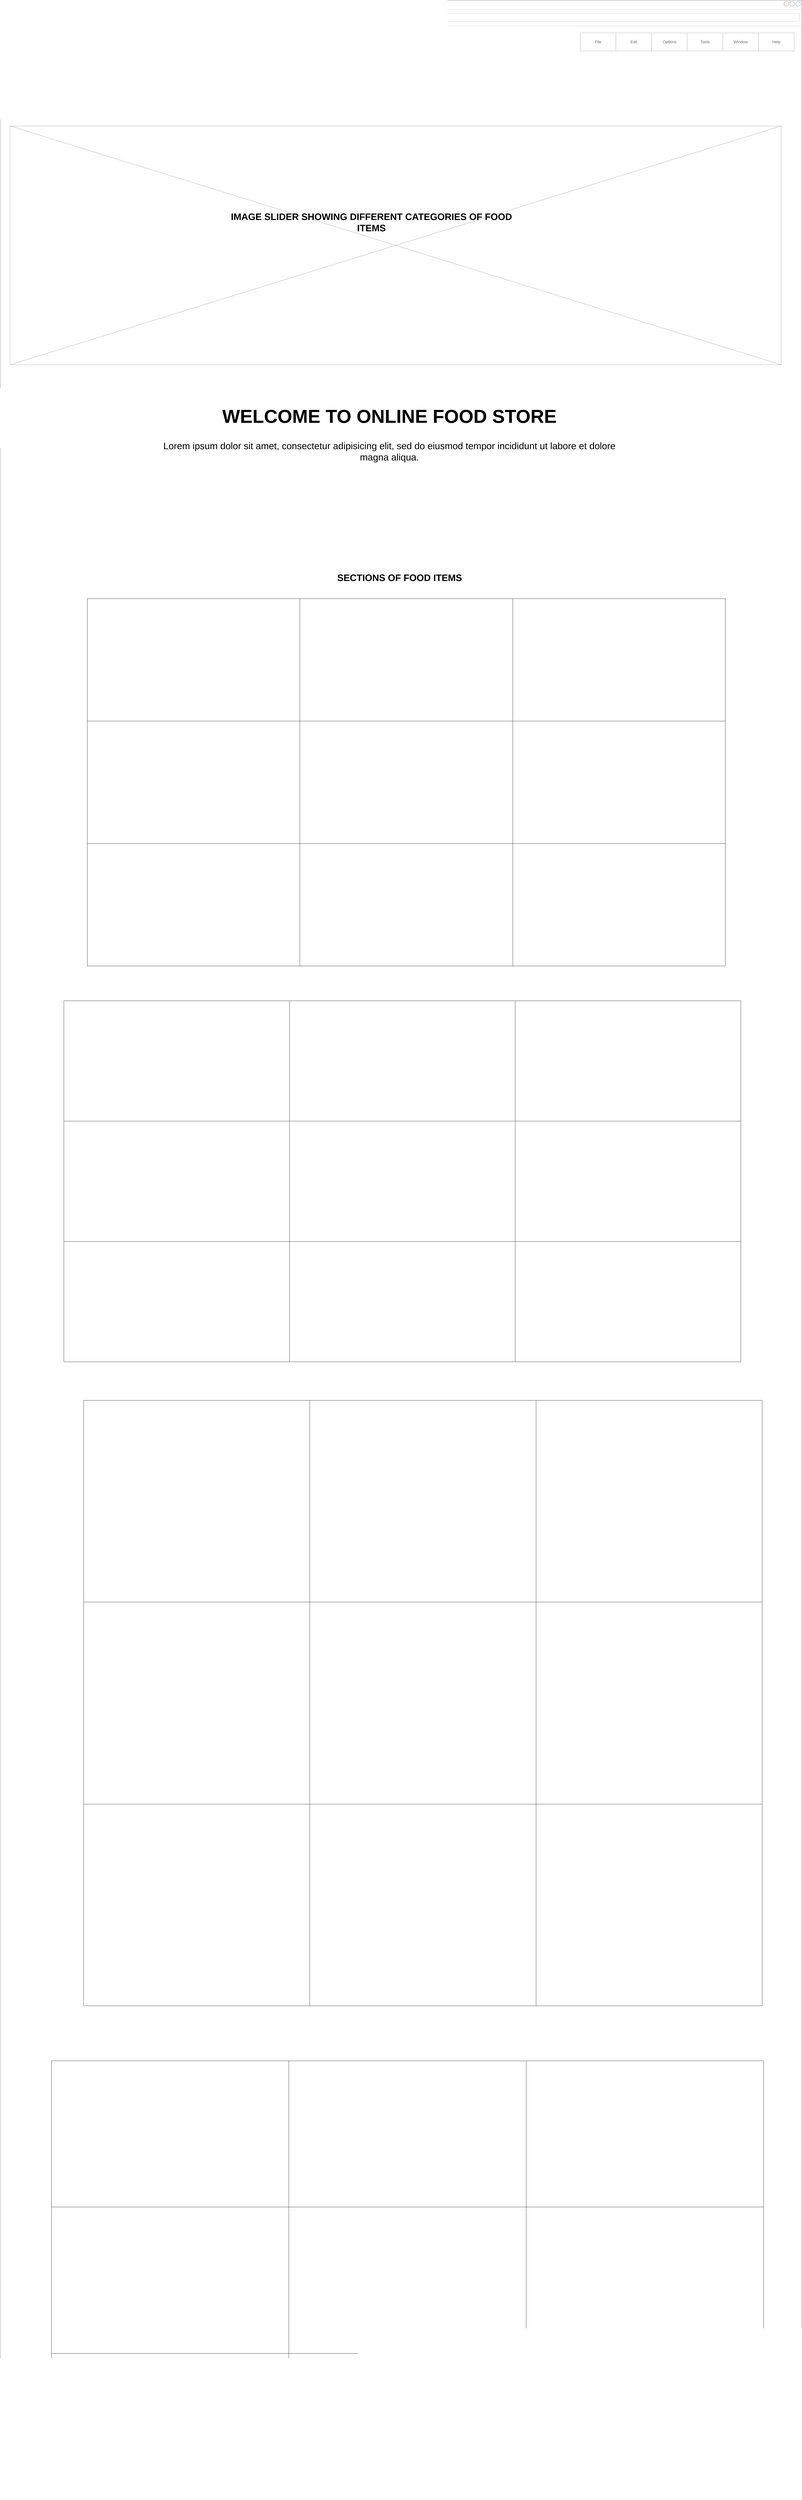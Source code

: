 <mxfile version="13.6.5" type="github">
  <diagram id="YSU_OaaCwWKr7Xxg0x77" name="Page-1">
    <mxGraphModel dx="5683" dy="3900" grid="0" gridSize="10" guides="1" tooltips="1" connect="1" arrows="1" fold="1" page="0" pageScale="1" pageWidth="827" pageHeight="1169" math="0" shadow="0">
      <root>
        <mxCell id="0" />
        <mxCell id="1" parent="0" />
        <mxCell id="57gc0RbECpZAlQh10Z24-1" value="" style="strokeWidth=1;shadow=0;dashed=0;align=center;html=1;shape=mxgraph.mockup.containers.browserWindow;rSize=0;strokeColor=#666666;strokeColor2=#008cff;strokeColor3=#c4c4c4;mainText=,;recursiveResize=0;fontSize=24;" vertex="1" parent="1">
          <mxGeometry x="-2436" y="-2210" width="3413" height="10612" as="geometry" />
        </mxCell>
        <mxCell id="57gc0RbECpZAlQh10Z24-2" value="Page 1" style="strokeWidth=1;shadow=0;dashed=0;align=center;html=1;shape=mxgraph.mockup.containers.anchor;fontSize=17;fontColor=#666666;align=left;" vertex="1" parent="57gc0RbECpZAlQh10Z24-1">
          <mxGeometry x="60" y="12" width="110" height="26" as="geometry" />
        </mxCell>
        <mxCell id="57gc0RbECpZAlQh10Z24-3" value="https://www.draw.io" style="strokeWidth=1;shadow=0;dashed=0;align=center;html=1;shape=mxgraph.mockup.containers.anchor;rSize=0;fontSize=17;fontColor=#666666;align=left;" vertex="1" parent="57gc0RbECpZAlQh10Z24-1">
          <mxGeometry x="130" y="60" width="250" height="26" as="geometry" />
        </mxCell>
        <mxCell id="57gc0RbECpZAlQh10Z24-11" value="" style="verticalLabelPosition=bottom;shadow=0;dashed=0;align=center;html=1;verticalAlign=top;strokeWidth=1;shape=mxgraph.mockup.graphics.simpleIcon;strokeColor=#999999;fontSize=24;" vertex="1" parent="57gc0RbECpZAlQh10Z24-1">
          <mxGeometry x="22" y="128" width="416" height="337" as="geometry" />
        </mxCell>
        <mxCell id="57gc0RbECpZAlQh10Z24-12" value="" style="verticalLabelPosition=bottom;shadow=0;dashed=0;align=center;html=1;verticalAlign=top;strokeWidth=1;shape=mxgraph.mockup.graphics.pieChart;strokeColor=#008cff;parts=10,20,35;partColors=#e0e0e0,#d0d0d0,#c0c0c0,#b0b0b0,#a0a0a0;strokeWidth=2;fontSize=24;" vertex="1" parent="57gc0RbECpZAlQh10Z24-1">
          <mxGeometry x="121" y="196.5" width="200" height="200" as="geometry" />
        </mxCell>
        <mxCell id="57gc0RbECpZAlQh10Z24-14" value="Logo" style="text;html=1;strokeColor=none;fillColor=none;align=center;verticalAlign=middle;whiteSpace=wrap;rounded=0;fontSize=30;" vertex="1" parent="57gc0RbECpZAlQh10Z24-1">
          <mxGeometry x="111.5" y="210.5" width="237" height="186" as="geometry" />
        </mxCell>
        <mxCell id="57gc0RbECpZAlQh10Z24-4" value="" style="strokeWidth=1;shadow=0;dashed=0;align=center;html=1;shape=mxgraph.mockup.forms.rrect;rSize=0;strokeColor=#999999;fontSize=24;" vertex="1" parent="57gc0RbECpZAlQh10Z24-1">
          <mxGeometry x="2470" y="139" width="911" height="77" as="geometry" />
        </mxCell>
        <mxCell id="57gc0RbECpZAlQh10Z24-5" value="File" style="strokeColor=inherit;fillColor=inherit;gradientColor=inherit;strokeWidth=1;shadow=0;dashed=0;align=center;html=1;shape=mxgraph.mockup.forms.rrect;rSize=0;fontSize=17;fontColor=#666666;" vertex="1" parent="57gc0RbECpZAlQh10Z24-4">
          <mxGeometry width="151.833" height="77" as="geometry" />
        </mxCell>
        <mxCell id="57gc0RbECpZAlQh10Z24-6" value="Edit" style="strokeColor=inherit;fillColor=inherit;gradientColor=inherit;strokeWidth=1;shadow=0;dashed=0;align=center;html=1;shape=mxgraph.mockup.forms.rrect;rSize=0;fontSize=17;fontColor=#666666;" vertex="1" parent="57gc0RbECpZAlQh10Z24-4">
          <mxGeometry x="151.833" width="151.833" height="77" as="geometry" />
        </mxCell>
        <mxCell id="57gc0RbECpZAlQh10Z24-7" value="Options" style="strokeColor=inherit;fillColor=inherit;gradientColor=inherit;strokeWidth=1;shadow=0;dashed=0;align=center;html=1;shape=mxgraph.mockup.forms.rrect;rSize=0;fontSize=17;fontColor=#666666;" vertex="1" parent="57gc0RbECpZAlQh10Z24-4">
          <mxGeometry x="303.667" width="151.833" height="77" as="geometry" />
        </mxCell>
        <mxCell id="57gc0RbECpZAlQh10Z24-8" value="Tools" style="strokeColor=inherit;fillColor=inherit;gradientColor=inherit;strokeWidth=1;shadow=0;dashed=0;align=center;html=1;shape=mxgraph.mockup.forms.rrect;rSize=0;fontSize=17;fontColor=#666666;" vertex="1" parent="57gc0RbECpZAlQh10Z24-4">
          <mxGeometry x="455.5" width="151.833" height="77" as="geometry" />
        </mxCell>
        <mxCell id="57gc0RbECpZAlQh10Z24-9" value="Window" style="strokeColor=inherit;fillColor=inherit;gradientColor=inherit;strokeWidth=1;shadow=0;dashed=0;align=center;html=1;shape=mxgraph.mockup.forms.rrect;rSize=0;fontSize=17;fontColor=#666666;" vertex="1" parent="57gc0RbECpZAlQh10Z24-4">
          <mxGeometry x="607.333" width="151.833" height="77" as="geometry" />
        </mxCell>
        <mxCell id="57gc0RbECpZAlQh10Z24-10" value="Help" style="strokeColor=inherit;fillColor=inherit;gradientColor=inherit;strokeWidth=1;shadow=0;dashed=0;align=center;html=1;shape=mxgraph.mockup.forms.rrect;rSize=0;fontSize=17;fontColor=#666666;" vertex="1" parent="57gc0RbECpZAlQh10Z24-4">
          <mxGeometry x="759.167" width="151.833" height="77" as="geometry" />
        </mxCell>
        <mxCell id="57gc0RbECpZAlQh10Z24-18" value="SECTIONS OF FOOD ITEMS" style="text;align=center;fontStyle=1;verticalAlign=middle;spacingLeft=3;spacingRight=3;strokeColor=none;rotatable=0;points=[[0,0.5],[1,0.5]];portConstraint=eastwest;fontSize=40;" vertex="1" parent="57gc0RbECpZAlQh10Z24-1">
          <mxGeometry x="563" y="2264" width="2276" height="376" as="geometry" />
        </mxCell>
        <mxCell id="57gc0RbECpZAlQh10Z24-19" value="&lt;h1&gt;WELCOME TO ONLINE FOOD STORE&lt;/h1&gt;&lt;p&gt;Lorem ipsum dolor sit amet, consectetur adipisicing elit, sed do eiusmod tempor incididunt ut labore et dolore magna aliqua.&lt;/p&gt;" style="text;html=1;strokeColor=none;fillColor=none;spacing=5;spacingTop=-20;whiteSpace=wrap;overflow=hidden;rounded=0;fontSize=40;align=center;" vertex="1" parent="57gc0RbECpZAlQh10Z24-1">
          <mxGeometry x="660" y="1679" width="1995" height="392" as="geometry" />
        </mxCell>
        <mxCell id="57gc0RbECpZAlQh10Z24-15" value="" style="verticalLabelPosition=bottom;shadow=0;dashed=0;align=center;html=1;verticalAlign=top;strokeWidth=1;shape=mxgraph.mockup.graphics.simpleIcon;strokeColor=#999999;fontSize=30;" vertex="1" parent="1">
          <mxGeometry x="-2394" y="-1675" width="3284" height="1016" as="geometry" />
        </mxCell>
        <mxCell id="57gc0RbECpZAlQh10Z24-17" value="IMAGE SLIDER SHOWING DIFFERENT CATEGORIES OF FOOD ITEMS" style="text;html=1;strokeColor=none;fillColor=none;align=center;verticalAlign=middle;whiteSpace=wrap;rounded=0;fontSize=40;fontStyle=1" vertex="1" parent="1">
          <mxGeometry x="-1457" y="-1508" width="1204" height="483" as="geometry" />
        </mxCell>
        <mxCell id="57gc0RbECpZAlQh10Z24-20" value="" style="shape=table;html=1;whiteSpace=wrap;startSize=0;container=1;collapsible=0;childLayout=tableLayout;fontSize=40;align=center;" vertex="1" parent="1">
          <mxGeometry x="-2065" y="336" width="2717" height="1563" as="geometry" />
        </mxCell>
        <mxCell id="57gc0RbECpZAlQh10Z24-21" value="" style="shape=partialRectangle;html=1;whiteSpace=wrap;collapsible=0;dropTarget=0;pointerEvents=0;fillColor=none;top=0;left=0;bottom=0;right=0;points=[[0,0.5],[1,0.5]];portConstraint=eastwest;" vertex="1" parent="57gc0RbECpZAlQh10Z24-20">
          <mxGeometry width="2717" height="521" as="geometry" />
        </mxCell>
        <mxCell id="57gc0RbECpZAlQh10Z24-22" value="" style="shape=partialRectangle;html=1;whiteSpace=wrap;connectable=0;fillColor=none;top=0;left=0;bottom=0;right=0;overflow=hidden;" vertex="1" parent="57gc0RbECpZAlQh10Z24-21">
          <mxGeometry width="905" height="521" as="geometry" />
        </mxCell>
        <mxCell id="57gc0RbECpZAlQh10Z24-23" value="" style="shape=partialRectangle;html=1;whiteSpace=wrap;connectable=0;fillColor=none;top=0;left=0;bottom=0;right=0;overflow=hidden;" vertex="1" parent="57gc0RbECpZAlQh10Z24-21">
          <mxGeometry x="905" width="907" height="521" as="geometry" />
        </mxCell>
        <mxCell id="57gc0RbECpZAlQh10Z24-24" value="" style="shape=partialRectangle;html=1;whiteSpace=wrap;connectable=0;fillColor=none;top=0;left=0;bottom=0;right=0;overflow=hidden;" vertex="1" parent="57gc0RbECpZAlQh10Z24-21">
          <mxGeometry x="1812" width="905" height="521" as="geometry" />
        </mxCell>
        <mxCell id="57gc0RbECpZAlQh10Z24-25" value="" style="shape=partialRectangle;html=1;whiteSpace=wrap;collapsible=0;dropTarget=0;pointerEvents=0;fillColor=none;top=0;left=0;bottom=0;right=0;points=[[0,0.5],[1,0.5]];portConstraint=eastwest;" vertex="1" parent="57gc0RbECpZAlQh10Z24-20">
          <mxGeometry y="521" width="2717" height="521" as="geometry" />
        </mxCell>
        <mxCell id="57gc0RbECpZAlQh10Z24-26" value="" style="shape=partialRectangle;html=1;whiteSpace=wrap;connectable=0;fillColor=none;top=0;left=0;bottom=0;right=0;overflow=hidden;" vertex="1" parent="57gc0RbECpZAlQh10Z24-25">
          <mxGeometry width="905" height="521" as="geometry" />
        </mxCell>
        <mxCell id="57gc0RbECpZAlQh10Z24-27" value="" style="shape=partialRectangle;html=1;whiteSpace=wrap;connectable=0;fillColor=none;top=0;left=0;bottom=0;right=0;overflow=hidden;" vertex="1" parent="57gc0RbECpZAlQh10Z24-25">
          <mxGeometry x="905" width="907" height="521" as="geometry" />
        </mxCell>
        <mxCell id="57gc0RbECpZAlQh10Z24-28" value="" style="shape=partialRectangle;html=1;whiteSpace=wrap;connectable=0;fillColor=none;top=0;left=0;bottom=0;right=0;overflow=hidden;" vertex="1" parent="57gc0RbECpZAlQh10Z24-25">
          <mxGeometry x="1812" width="905" height="521" as="geometry" />
        </mxCell>
        <mxCell id="57gc0RbECpZAlQh10Z24-29" value="" style="shape=partialRectangle;html=1;whiteSpace=wrap;collapsible=0;dropTarget=0;pointerEvents=0;fillColor=none;top=0;left=0;bottom=0;right=0;points=[[0,0.5],[1,0.5]];portConstraint=eastwest;" vertex="1" parent="57gc0RbECpZAlQh10Z24-20">
          <mxGeometry y="1042" width="2717" height="521" as="geometry" />
        </mxCell>
        <mxCell id="57gc0RbECpZAlQh10Z24-30" value="" style="shape=partialRectangle;html=1;whiteSpace=wrap;connectable=0;fillColor=none;top=0;left=0;bottom=0;right=0;overflow=hidden;" vertex="1" parent="57gc0RbECpZAlQh10Z24-29">
          <mxGeometry width="905" height="521" as="geometry" />
        </mxCell>
        <mxCell id="57gc0RbECpZAlQh10Z24-31" value="" style="shape=partialRectangle;html=1;whiteSpace=wrap;connectable=0;fillColor=none;top=0;left=0;bottom=0;right=0;overflow=hidden;" vertex="1" parent="57gc0RbECpZAlQh10Z24-29">
          <mxGeometry x="905" width="907" height="521" as="geometry" />
        </mxCell>
        <mxCell id="57gc0RbECpZAlQh10Z24-32" value="" style="shape=partialRectangle;html=1;whiteSpace=wrap;connectable=0;fillColor=none;top=0;left=0;bottom=0;right=0;overflow=hidden;" vertex="1" parent="57gc0RbECpZAlQh10Z24-29">
          <mxGeometry x="1812" width="905" height="521" as="geometry" />
        </mxCell>
        <mxCell id="57gc0RbECpZAlQh10Z24-33" value="" style="shape=table;html=1;whiteSpace=wrap;startSize=0;container=1;collapsible=0;childLayout=tableLayout;fontSize=40;align=center;" vertex="1" parent="1">
          <mxGeometry x="-2165" y="2047" width="2883" height="1536" as="geometry" />
        </mxCell>
        <mxCell id="57gc0RbECpZAlQh10Z24-34" value="" style="shape=partialRectangle;html=1;whiteSpace=wrap;collapsible=0;dropTarget=0;pointerEvents=0;fillColor=none;top=0;left=0;bottom=0;right=0;points=[[0,0.5],[1,0.5]];portConstraint=eastwest;" vertex="1" parent="57gc0RbECpZAlQh10Z24-33">
          <mxGeometry width="2883" height="512" as="geometry" />
        </mxCell>
        <mxCell id="57gc0RbECpZAlQh10Z24-35" value="" style="shape=partialRectangle;html=1;whiteSpace=wrap;connectable=0;fillColor=none;top=0;left=0;bottom=0;right=0;overflow=hidden;" vertex="1" parent="57gc0RbECpZAlQh10Z24-34">
          <mxGeometry width="961" height="512" as="geometry" />
        </mxCell>
        <mxCell id="57gc0RbECpZAlQh10Z24-36" value="" style="shape=partialRectangle;html=1;whiteSpace=wrap;connectable=0;fillColor=none;top=0;left=0;bottom=0;right=0;overflow=hidden;" vertex="1" parent="57gc0RbECpZAlQh10Z24-34">
          <mxGeometry x="961" width="961" height="512" as="geometry" />
        </mxCell>
        <mxCell id="57gc0RbECpZAlQh10Z24-37" value="" style="shape=partialRectangle;html=1;whiteSpace=wrap;connectable=0;fillColor=none;top=0;left=0;bottom=0;right=0;overflow=hidden;" vertex="1" parent="57gc0RbECpZAlQh10Z24-34">
          <mxGeometry x="1922" width="961" height="512" as="geometry" />
        </mxCell>
        <mxCell id="57gc0RbECpZAlQh10Z24-38" value="" style="shape=partialRectangle;html=1;whiteSpace=wrap;collapsible=0;dropTarget=0;pointerEvents=0;fillColor=none;top=0;left=0;bottom=0;right=0;points=[[0,0.5],[1,0.5]];portConstraint=eastwest;" vertex="1" parent="57gc0RbECpZAlQh10Z24-33">
          <mxGeometry y="512" width="2883" height="512" as="geometry" />
        </mxCell>
        <mxCell id="57gc0RbECpZAlQh10Z24-39" value="" style="shape=partialRectangle;html=1;whiteSpace=wrap;connectable=0;fillColor=none;top=0;left=0;bottom=0;right=0;overflow=hidden;" vertex="1" parent="57gc0RbECpZAlQh10Z24-38">
          <mxGeometry width="961" height="512" as="geometry" />
        </mxCell>
        <mxCell id="57gc0RbECpZAlQh10Z24-40" value="" style="shape=partialRectangle;html=1;whiteSpace=wrap;connectable=0;fillColor=none;top=0;left=0;bottom=0;right=0;overflow=hidden;" vertex="1" parent="57gc0RbECpZAlQh10Z24-38">
          <mxGeometry x="961" width="961" height="512" as="geometry" />
        </mxCell>
        <mxCell id="57gc0RbECpZAlQh10Z24-41" value="" style="shape=partialRectangle;html=1;whiteSpace=wrap;connectable=0;fillColor=none;top=0;left=0;bottom=0;right=0;overflow=hidden;" vertex="1" parent="57gc0RbECpZAlQh10Z24-38">
          <mxGeometry x="1922" width="961" height="512" as="geometry" />
        </mxCell>
        <mxCell id="57gc0RbECpZAlQh10Z24-42" value="" style="shape=partialRectangle;html=1;whiteSpace=wrap;collapsible=0;dropTarget=0;pointerEvents=0;fillColor=none;top=0;left=0;bottom=0;right=0;points=[[0,0.5],[1,0.5]];portConstraint=eastwest;" vertex="1" parent="57gc0RbECpZAlQh10Z24-33">
          <mxGeometry y="1024" width="2883" height="512" as="geometry" />
        </mxCell>
        <mxCell id="57gc0RbECpZAlQh10Z24-43" value="" style="shape=partialRectangle;html=1;whiteSpace=wrap;connectable=0;fillColor=none;top=0;left=0;bottom=0;right=0;overflow=hidden;" vertex="1" parent="57gc0RbECpZAlQh10Z24-42">
          <mxGeometry width="961" height="512" as="geometry" />
        </mxCell>
        <mxCell id="57gc0RbECpZAlQh10Z24-44" value="" style="shape=partialRectangle;html=1;whiteSpace=wrap;connectable=0;fillColor=none;top=0;left=0;bottom=0;right=0;overflow=hidden;" vertex="1" parent="57gc0RbECpZAlQh10Z24-42">
          <mxGeometry x="961" width="961" height="512" as="geometry" />
        </mxCell>
        <mxCell id="57gc0RbECpZAlQh10Z24-45" value="" style="shape=partialRectangle;html=1;whiteSpace=wrap;connectable=0;fillColor=none;top=0;left=0;bottom=0;right=0;overflow=hidden;" vertex="1" parent="57gc0RbECpZAlQh10Z24-42">
          <mxGeometry x="1922" width="961" height="512" as="geometry" />
        </mxCell>
        <mxCell id="57gc0RbECpZAlQh10Z24-47" value="" style="shape=table;html=1;whiteSpace=wrap;startSize=0;container=1;collapsible=0;childLayout=tableLayout;fontSize=40;align=center;" vertex="1" parent="1">
          <mxGeometry x="-2081" y="3747" width="2890" height="2576" as="geometry" />
        </mxCell>
        <mxCell id="57gc0RbECpZAlQh10Z24-48" value="" style="shape=partialRectangle;html=1;whiteSpace=wrap;collapsible=0;dropTarget=0;pointerEvents=0;fillColor=none;top=0;left=0;bottom=0;right=0;points=[[0,0.5],[1,0.5]];portConstraint=eastwest;" vertex="1" parent="57gc0RbECpZAlQh10Z24-47">
          <mxGeometry width="2890" height="858" as="geometry" />
        </mxCell>
        <mxCell id="57gc0RbECpZAlQh10Z24-49" value="" style="shape=partialRectangle;html=1;whiteSpace=wrap;connectable=0;fillColor=none;top=0;left=0;bottom=0;right=0;overflow=hidden;" vertex="1" parent="57gc0RbECpZAlQh10Z24-48">
          <mxGeometry width="963" height="858" as="geometry" />
        </mxCell>
        <mxCell id="57gc0RbECpZAlQh10Z24-50" value="" style="shape=partialRectangle;html=1;whiteSpace=wrap;connectable=0;fillColor=none;top=0;left=0;bottom=0;right=0;overflow=hidden;" vertex="1" parent="57gc0RbECpZAlQh10Z24-48">
          <mxGeometry x="963" width="964" height="858" as="geometry" />
        </mxCell>
        <mxCell id="57gc0RbECpZAlQh10Z24-51" value="" style="shape=partialRectangle;html=1;whiteSpace=wrap;connectable=0;fillColor=none;top=0;left=0;bottom=0;right=0;overflow=hidden;" vertex="1" parent="57gc0RbECpZAlQh10Z24-48">
          <mxGeometry x="1927" width="963" height="858" as="geometry" />
        </mxCell>
        <mxCell id="57gc0RbECpZAlQh10Z24-52" value="" style="shape=partialRectangle;html=1;whiteSpace=wrap;collapsible=0;dropTarget=0;pointerEvents=0;fillColor=none;top=0;left=0;bottom=0;right=0;points=[[0,0.5],[1,0.5]];portConstraint=eastwest;" vertex="1" parent="57gc0RbECpZAlQh10Z24-47">
          <mxGeometry y="858" width="2890" height="860" as="geometry" />
        </mxCell>
        <mxCell id="57gc0RbECpZAlQh10Z24-53" value="" style="shape=partialRectangle;html=1;whiteSpace=wrap;connectable=0;fillColor=none;top=0;left=0;bottom=0;right=0;overflow=hidden;" vertex="1" parent="57gc0RbECpZAlQh10Z24-52">
          <mxGeometry width="963" height="860" as="geometry" />
        </mxCell>
        <mxCell id="57gc0RbECpZAlQh10Z24-54" value="" style="shape=partialRectangle;html=1;whiteSpace=wrap;connectable=0;fillColor=none;top=0;left=0;bottom=0;right=0;overflow=hidden;" vertex="1" parent="57gc0RbECpZAlQh10Z24-52">
          <mxGeometry x="963" width="964" height="860" as="geometry" />
        </mxCell>
        <mxCell id="57gc0RbECpZAlQh10Z24-55" value="" style="shape=partialRectangle;html=1;whiteSpace=wrap;connectable=0;fillColor=none;top=0;left=0;bottom=0;right=0;overflow=hidden;" vertex="1" parent="57gc0RbECpZAlQh10Z24-52">
          <mxGeometry x="1927" width="963" height="860" as="geometry" />
        </mxCell>
        <mxCell id="57gc0RbECpZAlQh10Z24-56" value="" style="shape=partialRectangle;html=1;whiteSpace=wrap;collapsible=0;dropTarget=0;pointerEvents=0;fillColor=none;top=0;left=0;bottom=0;right=0;points=[[0,0.5],[1,0.5]];portConstraint=eastwest;" vertex="1" parent="57gc0RbECpZAlQh10Z24-47">
          <mxGeometry y="1718" width="2890" height="858" as="geometry" />
        </mxCell>
        <mxCell id="57gc0RbECpZAlQh10Z24-57" value="" style="shape=partialRectangle;html=1;whiteSpace=wrap;connectable=0;fillColor=none;top=0;left=0;bottom=0;right=0;overflow=hidden;" vertex="1" parent="57gc0RbECpZAlQh10Z24-56">
          <mxGeometry width="963" height="858" as="geometry" />
        </mxCell>
        <mxCell id="57gc0RbECpZAlQh10Z24-58" value="" style="shape=partialRectangle;html=1;whiteSpace=wrap;connectable=0;fillColor=none;top=0;left=0;bottom=0;right=0;overflow=hidden;" vertex="1" parent="57gc0RbECpZAlQh10Z24-56">
          <mxGeometry x="963" width="964" height="858" as="geometry" />
        </mxCell>
        <mxCell id="57gc0RbECpZAlQh10Z24-59" value="" style="shape=partialRectangle;html=1;whiteSpace=wrap;connectable=0;fillColor=none;top=0;left=0;bottom=0;right=0;overflow=hidden;" vertex="1" parent="57gc0RbECpZAlQh10Z24-56">
          <mxGeometry x="1927" width="963" height="858" as="geometry" />
        </mxCell>
        <mxCell id="57gc0RbECpZAlQh10Z24-60" value="" style="shape=table;html=1;whiteSpace=wrap;startSize=0;container=1;collapsible=0;childLayout=tableLayout;fontSize=40;align=center;" vertex="1" parent="1">
          <mxGeometry x="-2218" y="6557" width="3033" height="1867" as="geometry" />
        </mxCell>
        <mxCell id="57gc0RbECpZAlQh10Z24-61" value="" style="shape=partialRectangle;html=1;whiteSpace=wrap;collapsible=0;dropTarget=0;pointerEvents=0;fillColor=none;top=0;left=0;bottom=0;right=0;points=[[0,0.5],[1,0.5]];portConstraint=eastwest;" vertex="1" parent="57gc0RbECpZAlQh10Z24-60">
          <mxGeometry width="3033" height="622" as="geometry" />
        </mxCell>
        <mxCell id="57gc0RbECpZAlQh10Z24-62" value="" style="shape=partialRectangle;html=1;whiteSpace=wrap;connectable=0;fillColor=none;top=0;left=0;bottom=0;right=0;overflow=hidden;" vertex="1" parent="57gc0RbECpZAlQh10Z24-61">
          <mxGeometry width="1011" height="622" as="geometry" />
        </mxCell>
        <mxCell id="57gc0RbECpZAlQh10Z24-63" value="" style="shape=partialRectangle;html=1;whiteSpace=wrap;connectable=0;fillColor=none;top=0;left=0;bottom=0;right=0;overflow=hidden;" vertex="1" parent="57gc0RbECpZAlQh10Z24-61">
          <mxGeometry x="1011" width="1011" height="622" as="geometry" />
        </mxCell>
        <mxCell id="57gc0RbECpZAlQh10Z24-64" value="" style="shape=partialRectangle;html=1;whiteSpace=wrap;connectable=0;fillColor=none;top=0;left=0;bottom=0;right=0;overflow=hidden;" vertex="1" parent="57gc0RbECpZAlQh10Z24-61">
          <mxGeometry x="2022" width="1011" height="622" as="geometry" />
        </mxCell>
        <mxCell id="57gc0RbECpZAlQh10Z24-65" value="" style="shape=partialRectangle;html=1;whiteSpace=wrap;collapsible=0;dropTarget=0;pointerEvents=0;fillColor=none;top=0;left=0;bottom=0;right=0;points=[[0,0.5],[1,0.5]];portConstraint=eastwest;" vertex="1" parent="57gc0RbECpZAlQh10Z24-60">
          <mxGeometry y="622" width="3033" height="623" as="geometry" />
        </mxCell>
        <mxCell id="57gc0RbECpZAlQh10Z24-66" value="" style="shape=partialRectangle;html=1;whiteSpace=wrap;connectable=0;fillColor=none;top=0;left=0;bottom=0;right=0;overflow=hidden;" vertex="1" parent="57gc0RbECpZAlQh10Z24-65">
          <mxGeometry width="1011" height="623" as="geometry" />
        </mxCell>
        <mxCell id="57gc0RbECpZAlQh10Z24-67" value="" style="shape=partialRectangle;html=1;whiteSpace=wrap;connectable=0;fillColor=none;top=0;left=0;bottom=0;right=0;overflow=hidden;" vertex="1" parent="57gc0RbECpZAlQh10Z24-65">
          <mxGeometry x="1011" width="1011" height="623" as="geometry" />
        </mxCell>
        <mxCell id="57gc0RbECpZAlQh10Z24-68" value="" style="shape=partialRectangle;html=1;whiteSpace=wrap;connectable=0;fillColor=none;top=0;left=0;bottom=0;right=0;overflow=hidden;" vertex="1" parent="57gc0RbECpZAlQh10Z24-65">
          <mxGeometry x="2022" width="1011" height="623" as="geometry" />
        </mxCell>
        <mxCell id="57gc0RbECpZAlQh10Z24-69" value="" style="shape=partialRectangle;html=1;whiteSpace=wrap;collapsible=0;dropTarget=0;pointerEvents=0;fillColor=none;top=0;left=0;bottom=0;right=0;points=[[0,0.5],[1,0.5]];portConstraint=eastwest;" vertex="1" parent="57gc0RbECpZAlQh10Z24-60">
          <mxGeometry y="1245" width="3033" height="622" as="geometry" />
        </mxCell>
        <mxCell id="57gc0RbECpZAlQh10Z24-70" value="" style="shape=partialRectangle;html=1;whiteSpace=wrap;connectable=0;fillColor=none;top=0;left=0;bottom=0;right=0;overflow=hidden;" vertex="1" parent="57gc0RbECpZAlQh10Z24-69">
          <mxGeometry width="1011" height="622" as="geometry" />
        </mxCell>
        <mxCell id="57gc0RbECpZAlQh10Z24-71" value="" style="shape=partialRectangle;html=1;whiteSpace=wrap;connectable=0;fillColor=none;top=0;left=0;bottom=0;right=0;overflow=hidden;" vertex="1" parent="57gc0RbECpZAlQh10Z24-69">
          <mxGeometry x="1011" width="1011" height="622" as="geometry" />
        </mxCell>
        <mxCell id="57gc0RbECpZAlQh10Z24-72" value="" style="shape=partialRectangle;html=1;whiteSpace=wrap;connectable=0;fillColor=none;top=0;left=0;bottom=0;right=0;overflow=hidden;" vertex="1" parent="57gc0RbECpZAlQh10Z24-69">
          <mxGeometry x="2022" width="1011" height="622" as="geometry" />
        </mxCell>
      </root>
    </mxGraphModel>
  </diagram>
</mxfile>
